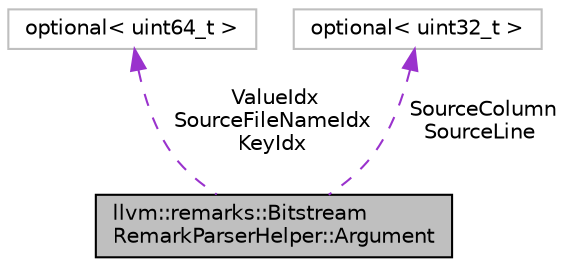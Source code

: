 digraph "llvm::remarks::BitstreamRemarkParserHelper::Argument"
{
 // LATEX_PDF_SIZE
  bgcolor="transparent";
  edge [fontname="Helvetica",fontsize="10",labelfontname="Helvetica",labelfontsize="10"];
  node [fontname="Helvetica",fontsize="10",shape=record];
  Node1 [label="llvm::remarks::Bitstream\lRemarkParserHelper::Argument",height=0.2,width=0.4,color="black", fillcolor="grey75", style="filled", fontcolor="black",tooltip=" "];
  Node2 -> Node1 [dir="back",color="darkorchid3",fontsize="10",style="dashed",label=" ValueIdx\nSourceFileNameIdx\nKeyIdx" ,fontname="Helvetica"];
  Node2 [label="optional\< uint64_t \>",height=0.2,width=0.4,color="grey75",tooltip=" "];
  Node3 -> Node1 [dir="back",color="darkorchid3",fontsize="10",style="dashed",label=" SourceColumn\nSourceLine" ,fontname="Helvetica"];
  Node3 [label="optional\< uint32_t \>",height=0.2,width=0.4,color="grey75",tooltip=" "];
}
